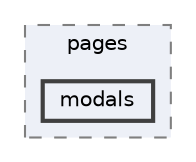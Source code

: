 digraph "resources/views/backend/site_super_admin/tenant_domain/pages/modals"
{
 // LATEX_PDF_SIZE
  bgcolor="transparent";
  edge [fontname=Helvetica,fontsize=10,labelfontname=Helvetica,labelfontsize=10];
  node [fontname=Helvetica,fontsize=10,shape=box,height=0.2,width=0.4];
  compound=true
  subgraph clusterdir_dc8733d25649e5e531f3e34eabe4eb3e {
    graph [ bgcolor="#edf0f7", pencolor="grey50", label="pages", fontname=Helvetica,fontsize=10 style="filled,dashed", URL="dir_dc8733d25649e5e531f3e34eabe4eb3e.html",tooltip=""]
  dir_13372f68ef2391fb2cc575cad5658b75 [label="modals", fillcolor="#edf0f7", color="grey25", style="filled,bold", URL="dir_13372f68ef2391fb2cc575cad5658b75.html",tooltip=""];
  }
}
